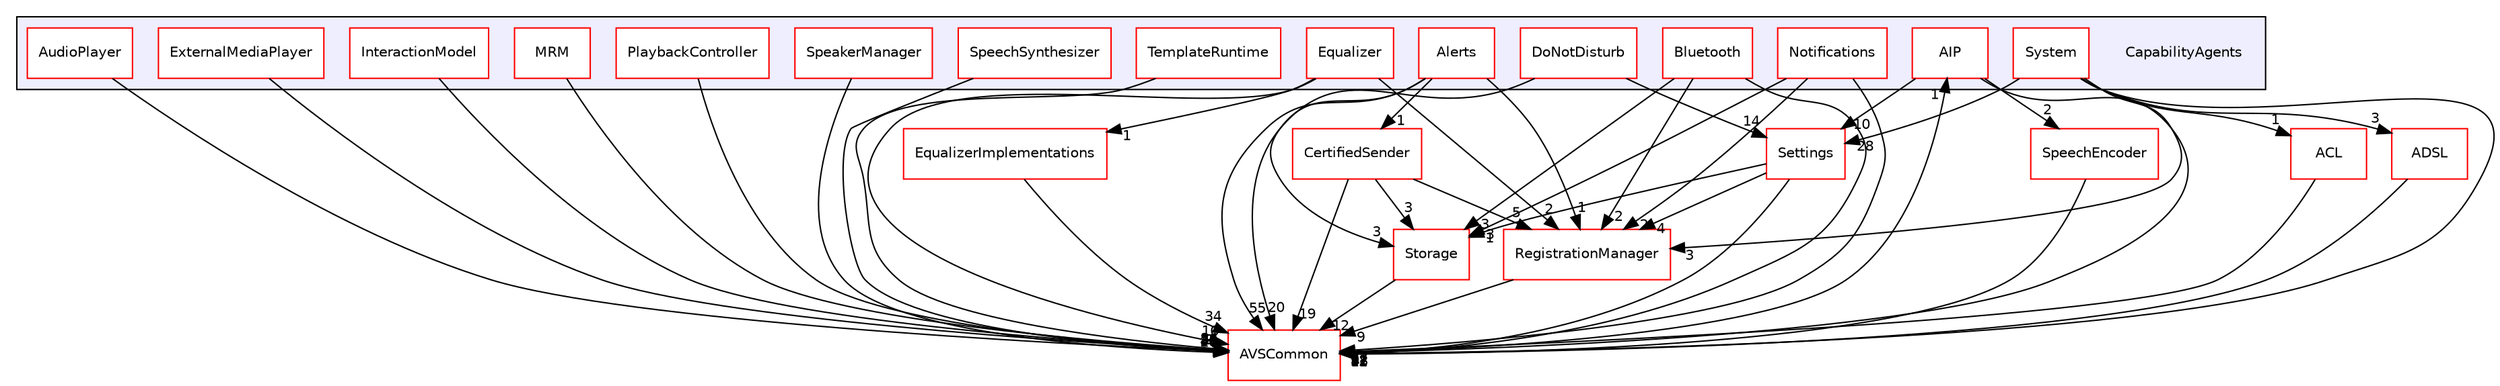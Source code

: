 digraph "/workplace/avs-device-sdk/CapabilityAgents" {
  compound=true
  node [ fontsize="10", fontname="Helvetica"];
  edge [ labelfontsize="10", labelfontname="Helvetica"];
  subgraph clusterdir_7cf910bd1d7603f12ef47ff650cec893 {
    graph [ bgcolor="#eeeeff", pencolor="black", label="" URL="dir_7cf910bd1d7603f12ef47ff650cec893.html"];
    dir_7cf910bd1d7603f12ef47ff650cec893 [shape=plaintext label="CapabilityAgents"];
    dir_cc045affa42b6b559da6861739bda652 [shape=box label="AIP" color="red" fillcolor="white" style="filled" URL="dir_cc045affa42b6b559da6861739bda652.html"];
    dir_6a3d888c77d91a2c06c3ff7a43c42895 [shape=box label="Alerts" color="red" fillcolor="white" style="filled" URL="dir_6a3d888c77d91a2c06c3ff7a43c42895.html"];
    dir_9dde9d78e15cabfb8e2b222ee9474f52 [shape=box label="AudioPlayer" color="red" fillcolor="white" style="filled" URL="dir_9dde9d78e15cabfb8e2b222ee9474f52.html"];
    dir_2fa9f33c88ab044378089e969c1a626c [shape=box label="Bluetooth" color="red" fillcolor="white" style="filled" URL="dir_2fa9f33c88ab044378089e969c1a626c.html"];
    dir_dd92015ab12b9b588cab78f10309c27c [shape=box label="DoNotDisturb" color="red" fillcolor="white" style="filled" URL="dir_dd92015ab12b9b588cab78f10309c27c.html"];
    dir_1ed14522faf145df15a01cd5fae94616 [shape=box label="Equalizer" color="red" fillcolor="white" style="filled" URL="dir_1ed14522faf145df15a01cd5fae94616.html"];
    dir_a76b392fe5ef3dcdb4d5296d7cae461e [shape=box label="ExternalMediaPlayer" color="red" fillcolor="white" style="filled" URL="dir_a76b392fe5ef3dcdb4d5296d7cae461e.html"];
    dir_011a3f6e181db4516776f7256f22dadd [shape=box label="InteractionModel" color="red" fillcolor="white" style="filled" URL="dir_011a3f6e181db4516776f7256f22dadd.html"];
    dir_7a74a0502dcf66bb0b102b2d461f259b [shape=box label="MRM" color="red" fillcolor="white" style="filled" URL="dir_7a74a0502dcf66bb0b102b2d461f259b.html"];
    dir_51ceba3e0236022a3ce16bfbc638804e [shape=box label="Notifications" color="red" fillcolor="white" style="filled" URL="dir_51ceba3e0236022a3ce16bfbc638804e.html"];
    dir_7b6c89f8529a936fe9cff738852cb883 [shape=box label="PlaybackController" color="red" fillcolor="white" style="filled" URL="dir_7b6c89f8529a936fe9cff738852cb883.html"];
    dir_bc46a16e1ec7aec8565980dcd59aba5c [shape=box label="SpeakerManager" color="red" fillcolor="white" style="filled" URL="dir_bc46a16e1ec7aec8565980dcd59aba5c.html"];
    dir_097c79eef3239c0772ccd3b4f7a59e99 [shape=box label="SpeechSynthesizer" color="red" fillcolor="white" style="filled" URL="dir_097c79eef3239c0772ccd3b4f7a59e99.html"];
    dir_5c34f9d308a00f77f2da80e40fcb7b22 [shape=box label="System" color="red" fillcolor="white" style="filled" URL="dir_5c34f9d308a00f77f2da80e40fcb7b22.html"];
    dir_ad7482f55cfb335a38f864aa77f75e62 [shape=box label="TemplateRuntime" color="red" fillcolor="white" style="filled" URL="dir_ad7482f55cfb335a38f864aa77f75e62.html"];
  }
  dir_6b07903b29b547047bfa8a8b819c80bf [shape=box label="SpeechEncoder" fillcolor="white" style="filled" color="red" URL="dir_6b07903b29b547047bfa8a8b819c80bf.html"];
  dir_63c328d9f040c398ed3a99417a38689e [shape=box label="EqualizerImplementations" fillcolor="white" style="filled" color="red" URL="dir_63c328d9f040c398ed3a99417a38689e.html"];
  dir_cf27311ab9f4263eef70b28364b95692 [shape=box label="CertifiedSender" fillcolor="white" style="filled" color="red" URL="dir_cf27311ab9f4263eef70b28364b95692.html"];
  dir_d29c5f5a2915d6c5388c9daae4f109c7 [shape=box label="Storage" fillcolor="white" style="filled" color="red" URL="dir_d29c5f5a2915d6c5388c9daae4f109c7.html"];
  dir_8ae0dd75af039a94f4269584fb8eef13 [shape=box label="Settings" fillcolor="white" style="filled" color="red" URL="dir_8ae0dd75af039a94f4269584fb8eef13.html"];
  dir_b1dfedc9efa610ba8c818c30206ff41f [shape=box label="ACL" fillcolor="white" style="filled" color="red" URL="dir_b1dfedc9efa610ba8c818c30206ff41f.html"];
  dir_13e65effb2bde530b17b3d5eefcd0266 [shape=box label="AVSCommon" fillcolor="white" style="filled" color="red" URL="dir_13e65effb2bde530b17b3d5eefcd0266.html"];
  dir_b14333b5607b47fe7356eaa790107bd3 [shape=box label="RegistrationManager" fillcolor="white" style="filled" color="red" URL="dir_b14333b5607b47fe7356eaa790107bd3.html"];
  dir_edb1b7e8f1a5d5a1b864206edd6d398d [shape=box label="ADSL" fillcolor="white" style="filled" color="red" URL="dir_edb1b7e8f1a5d5a1b864206edd6d398d.html"];
  dir_bc46a16e1ec7aec8565980dcd59aba5c->dir_13e65effb2bde530b17b3d5eefcd0266 [headlabel="26", labeldistance=1.5 headhref="dir_000191_000015.html"];
  dir_5c34f9d308a00f77f2da80e40fcb7b22->dir_8ae0dd75af039a94f4269584fb8eef13 [headlabel="28", labeldistance=1.5 headhref="dir_000201_000283.html"];
  dir_5c34f9d308a00f77f2da80e40fcb7b22->dir_b1dfedc9efa610ba8c818c30206ff41f [headlabel="1", labeldistance=1.5 headhref="dir_000201_000000.html"];
  dir_5c34f9d308a00f77f2da80e40fcb7b22->dir_13e65effb2bde530b17b3d5eefcd0266 [headlabel="92", labeldistance=1.5 headhref="dir_000201_000015.html"];
  dir_5c34f9d308a00f77f2da80e40fcb7b22->dir_b14333b5607b47fe7356eaa790107bd3 [headlabel="3", labeldistance=1.5 headhref="dir_000201_000269.html"];
  dir_5c34f9d308a00f77f2da80e40fcb7b22->dir_edb1b7e8f1a5d5a1b864206edd6d398d [headlabel="3", labeldistance=1.5 headhref="dir_000201_000009.html"];
  dir_7a74a0502dcf66bb0b102b2d461f259b->dir_13e65effb2bde530b17b3d5eefcd0266 [headlabel="23", labeldistance=1.5 headhref="dir_000179_000015.html"];
  dir_a76b392fe5ef3dcdb4d5296d7cae461e->dir_13e65effb2bde530b17b3d5eefcd0266 [headlabel="36", labeldistance=1.5 headhref="dir_000169_000015.html"];
  dir_9dde9d78e15cabfb8e2b222ee9474f52->dir_13e65effb2bde530b17b3d5eefcd0266 [headlabel="46", labeldistance=1.5 headhref="dir_000150_000015.html"];
  dir_51ceba3e0236022a3ce16bfbc638804e->dir_d29c5f5a2915d6c5388c9daae4f109c7 [headlabel="3", labeldistance=1.5 headhref="dir_000055_000302.html"];
  dir_51ceba3e0236022a3ce16bfbc638804e->dir_13e65effb2bde530b17b3d5eefcd0266 [headlabel="32", labeldistance=1.5 headhref="dir_000055_000015.html"];
  dir_51ceba3e0236022a3ce16bfbc638804e->dir_b14333b5607b47fe7356eaa790107bd3 [headlabel="2", labeldistance=1.5 headhref="dir_000055_000269.html"];
  dir_011a3f6e181db4516776f7256f22dadd->dir_13e65effb2bde530b17b3d5eefcd0266 [headlabel="9", labeldistance=1.5 headhref="dir_000174_000015.html"];
  dir_6b07903b29b547047bfa8a8b819c80bf->dir_13e65effb2bde530b17b3d5eefcd0266 [headlabel="11", labeldistance=1.5 headhref="dir_000293_000015.html"];
  dir_6a3d888c77d91a2c06c3ff7a43c42895->dir_cf27311ab9f4263eef70b28364b95692 [headlabel="1", labeldistance=1.5 headhref="dir_000107_000212.html"];
  dir_6a3d888c77d91a2c06c3ff7a43c42895->dir_d29c5f5a2915d6c5388c9daae4f109c7 [headlabel="3", labeldistance=1.5 headhref="dir_000107_000302.html"];
  dir_6a3d888c77d91a2c06c3ff7a43c42895->dir_13e65effb2bde530b17b3d5eefcd0266 [headlabel="55", labeldistance=1.5 headhref="dir_000107_000015.html"];
  dir_6a3d888c77d91a2c06c3ff7a43c42895->dir_b14333b5607b47fe7356eaa790107bd3 [headlabel="1", labeldistance=1.5 headhref="dir_000107_000269.html"];
  dir_097c79eef3239c0772ccd3b4f7a59e99->dir_13e65effb2bde530b17b3d5eefcd0266 [headlabel="31", labeldistance=1.5 headhref="dir_000196_000015.html"];
  dir_2fa9f33c88ab044378089e969c1a626c->dir_d29c5f5a2915d6c5388c9daae4f109c7 [headlabel="3", labeldistance=1.5 headhref="dir_000155_000302.html"];
  dir_2fa9f33c88ab044378089e969c1a626c->dir_13e65effb2bde530b17b3d5eefcd0266 [headlabel="42", labeldistance=1.5 headhref="dir_000155_000015.html"];
  dir_2fa9f33c88ab044378089e969c1a626c->dir_b14333b5607b47fe7356eaa790107bd3 [headlabel="2", labeldistance=1.5 headhref="dir_000155_000269.html"];
  dir_cc045affa42b6b559da6861739bda652->dir_6b07903b29b547047bfa8a8b819c80bf [headlabel="2", labeldistance=1.5 headhref="dir_000139_000293.html"];
  dir_cc045affa42b6b559da6861739bda652->dir_8ae0dd75af039a94f4269584fb8eef13 [headlabel="10", labeldistance=1.5 headhref="dir_000139_000283.html"];
  dir_cc045affa42b6b559da6861739bda652->dir_13e65effb2bde530b17b3d5eefcd0266 [headlabel="51", labeldistance=1.5 headhref="dir_000139_000015.html"];
  dir_63c328d9f040c398ed3a99417a38689e->dir_13e65effb2bde530b17b3d5eefcd0266 [headlabel="34", labeldistance=1.5 headhref="dir_000223_000015.html"];
  dir_cf27311ab9f4263eef70b28364b95692->dir_d29c5f5a2915d6c5388c9daae4f109c7 [headlabel="3", labeldistance=1.5 headhref="dir_000212_000302.html"];
  dir_cf27311ab9f4263eef70b28364b95692->dir_13e65effb2bde530b17b3d5eefcd0266 [headlabel="19", labeldistance=1.5 headhref="dir_000212_000015.html"];
  dir_cf27311ab9f4263eef70b28364b95692->dir_b14333b5607b47fe7356eaa790107bd3 [headlabel="5", labeldistance=1.5 headhref="dir_000212_000269.html"];
  dir_d29c5f5a2915d6c5388c9daae4f109c7->dir_13e65effb2bde530b17b3d5eefcd0266 [headlabel="12", labeldistance=1.5 headhref="dir_000302_000015.html"];
  dir_8ae0dd75af039a94f4269584fb8eef13->dir_d29c5f5a2915d6c5388c9daae4f109c7 [headlabel="1", labeldistance=1.5 headhref="dir_000283_000302.html"];
  dir_8ae0dd75af039a94f4269584fb8eef13->dir_13e65effb2bde530b17b3d5eefcd0266 [headlabel="48", labeldistance=1.5 headhref="dir_000283_000015.html"];
  dir_8ae0dd75af039a94f4269584fb8eef13->dir_b14333b5607b47fe7356eaa790107bd3 [headlabel="4", labeldistance=1.5 headhref="dir_000283_000269.html"];
  dir_b1dfedc9efa610ba8c818c30206ff41f->dir_13e65effb2bde530b17b3d5eefcd0266 [headlabel="97", labeldistance=1.5 headhref="dir_000000_000015.html"];
  dir_dd92015ab12b9b588cab78f10309c27c->dir_8ae0dd75af039a94f4269584fb8eef13 [headlabel="14", labeldistance=1.5 headhref="dir_000160_000283.html"];
  dir_dd92015ab12b9b588cab78f10309c27c->dir_13e65effb2bde530b17b3d5eefcd0266 [headlabel="20", labeldistance=1.5 headhref="dir_000160_000015.html"];
  dir_13e65effb2bde530b17b3d5eefcd0266->dir_cc045affa42b6b559da6861739bda652 [headlabel="1", labeldistance=1.5 headhref="dir_000015_000139.html"];
  dir_b14333b5607b47fe7356eaa790107bd3->dir_13e65effb2bde530b17b3d5eefcd0266 [headlabel="9", labeldistance=1.5 headhref="dir_000269_000015.html"];
  dir_edb1b7e8f1a5d5a1b864206edd6d398d->dir_13e65effb2bde530b17b3d5eefcd0266 [headlabel="32", labeldistance=1.5 headhref="dir_000009_000015.html"];
  dir_7b6c89f8529a936fe9cff738852cb883->dir_13e65effb2bde530b17b3d5eefcd0266 [headlabel="25", labeldistance=1.5 headhref="dir_000186_000015.html"];
  dir_1ed14522faf145df15a01cd5fae94616->dir_63c328d9f040c398ed3a99417a38689e [headlabel="1", labeldistance=1.5 headhref="dir_000165_000223.html"];
  dir_1ed14522faf145df15a01cd5fae94616->dir_13e65effb2bde530b17b3d5eefcd0266 [headlabel="16", labeldistance=1.5 headhref="dir_000165_000015.html"];
  dir_1ed14522faf145df15a01cd5fae94616->dir_b14333b5607b47fe7356eaa790107bd3 [headlabel="2", labeldistance=1.5 headhref="dir_000165_000269.html"];
  dir_ad7482f55cfb335a38f864aa77f75e62->dir_13e65effb2bde530b17b3d5eefcd0266 [headlabel="24", labeldistance=1.5 headhref="dir_000207_000015.html"];
}
